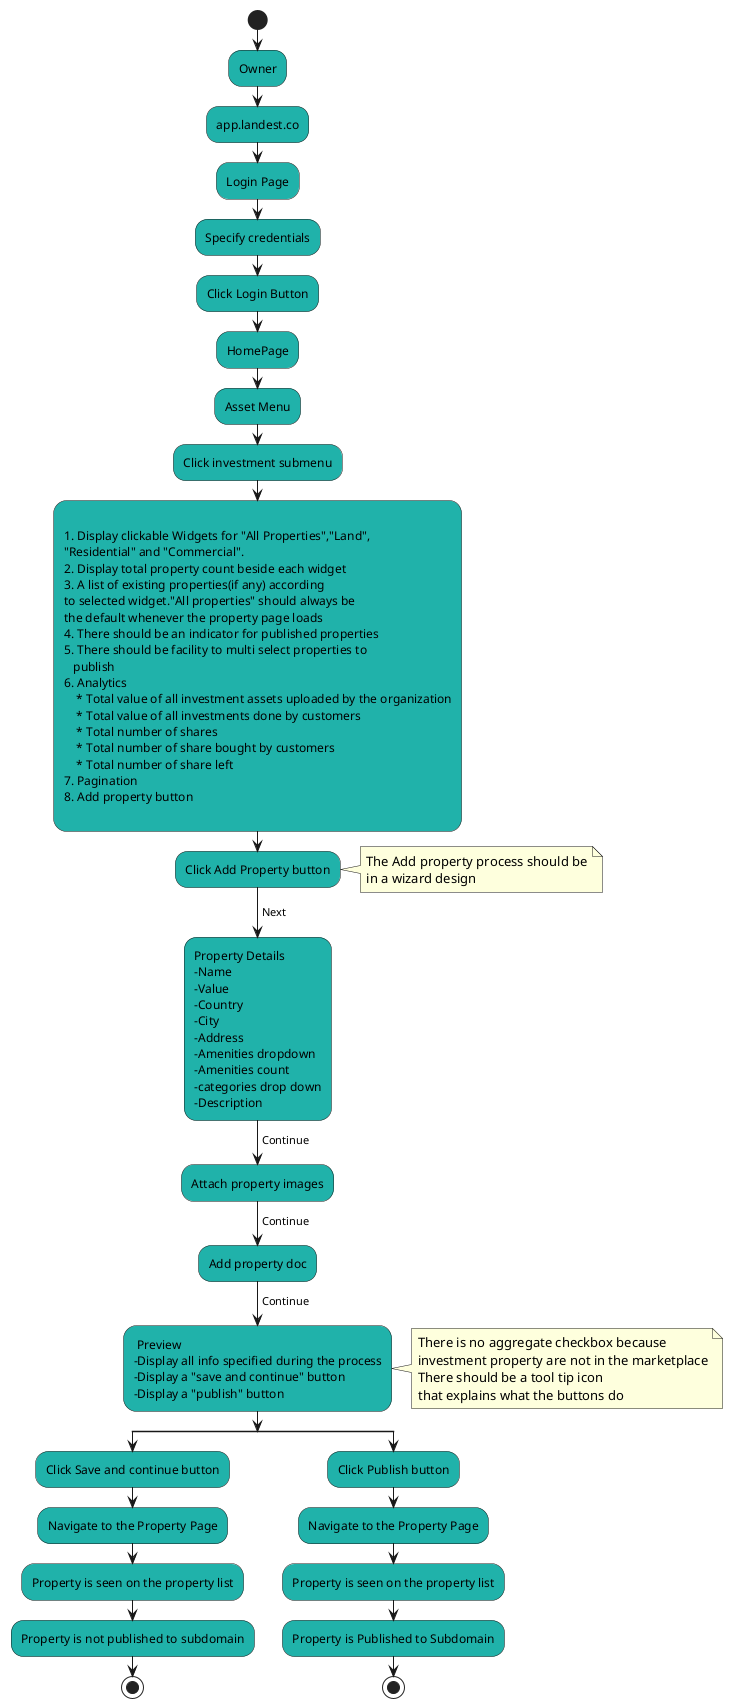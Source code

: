 @startuml
'https://plantuml.com/activity-diagram-beta

start
#LightSeaGreen:Owner;
#LightSeaGreen:app.landest.co;
#LightSeaGreen:Login Page;
#LightSeaGreen:Specify credentials;
#LightSeaGreen:Click Login Button;
#LightSeaGreen:HomePage;
#LightSeaGreen:Asset Menu;
#LightSeaGreen:Click investment submenu;

#LightSeaGreen:
1. Display clickable Widgets for "All Properties","Land",
"Residential" and "Commercial".
2. Display total property count beside each widget
3. A list of existing properties(if any) according
to selected widget."All properties" should always be
the default whenever the property page loads
4. There should be an indicator for published properties
5. There should be facility to multi select properties to
   publish
6. Analytics
    * Total value of all investment assets uploaded by the organization
    * Total value of all investments done by customers
    * Total number of shares
    * Total number of share bought by customers
    * Total number of share left
7. Pagination
8. Add property button
;

#LightSeaGreen:Click Add Property button;
note right
  The Add property process should be
  in a wizard design
end note
-> Next;

#LightSeaGreen:Property Details
-Name
-Value
-Country
-City
-Address
-Amenities dropdown
-Amenities count
-categories drop down
-Description;

-> Continue;
#LightSeaGreen:Attach property images;
-> Continue;
#LightSeaGreen:Add property doc;
-> Continue;
#LightSeaGreen: Preview
-Display all info specified during the process
-Display a "save and continue" button
-Display a "publish" button;
note right
  There is no aggregate checkbox because
  investment property are not in the marketplace
  There should be a tool tip icon
  that explains what the buttons do
end note

split
    #LightSeaGreen:Click Save and continue button;
    #LightSeaGreen:Navigate to the Property Page;
    #LightSeaGreen:Property is seen on the property list;
    #LightSeaGreen:Property is not published to subdomain;
stop
 split again
    #LightSeaGreen:Click Publish button;
    #LightSeaGreen:Navigate to the Property Page;
    #LightSeaGreen:Property is seen on the property list;
    #LightSeaGreen:Property is Published to Subdomain;

stop



@enduml
